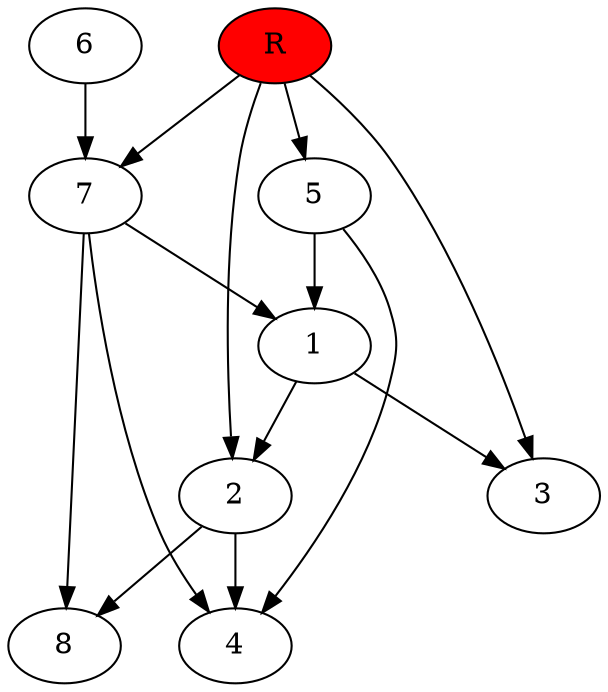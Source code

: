 digraph prb10843 {
	1
	2
	3
	4
	5
	6
	7
	8
	R [fillcolor="#ff0000" style=filled]
	1 -> 2
	1 -> 3
	2 -> 4
	2 -> 8
	5 -> 1
	5 -> 4
	6 -> 7
	7 -> 1
	7 -> 4
	7 -> 8
	R -> 2
	R -> 3
	R -> 5
	R -> 7
}
